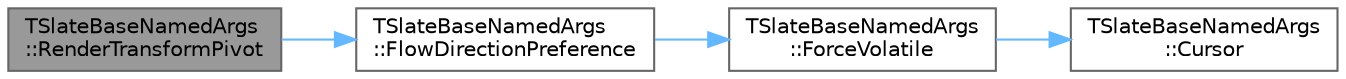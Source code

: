 digraph "TSlateBaseNamedArgs::RenderTransformPivot"
{
 // INTERACTIVE_SVG=YES
 // LATEX_PDF_SIZE
  bgcolor="transparent";
  edge [fontname=Helvetica,fontsize=10,labelfontname=Helvetica,labelfontsize=10];
  node [fontname=Helvetica,fontsize=10,shape=box,height=0.2,width=0.4];
  rankdir="LR";
  Node1 [id="Node000001",label="TSlateBaseNamedArgs\l::RenderTransformPivot",height=0.2,width=0.4,color="gray40", fillcolor="grey60", style="filled", fontcolor="black",tooltip=" "];
  Node1 -> Node2 [id="edge1_Node000001_Node000002",color="steelblue1",style="solid",tooltip=" "];
  Node2 [id="Node000002",label="TSlateBaseNamedArgs\l::FlowDirectionPreference",height=0.2,width=0.4,color="grey40", fillcolor="white", style="filled",URL="$d1/d69/structTSlateBaseNamedArgs.html#aa339051bdb5caea4dc19fca6075047e9",tooltip=" "];
  Node2 -> Node3 [id="edge2_Node000002_Node000003",color="steelblue1",style="solid",tooltip=" "];
  Node3 [id="Node000003",label="TSlateBaseNamedArgs\l::ForceVolatile",height=0.2,width=0.4,color="grey40", fillcolor="white", style="filled",URL="$d1/d69/structTSlateBaseNamedArgs.html#a3d6952777da10b57974814b4c29954ca",tooltip=" "];
  Node3 -> Node4 [id="edge3_Node000003_Node000004",color="steelblue1",style="solid",tooltip=" "];
  Node4 [id="Node000004",label="TSlateBaseNamedArgs\l::Cursor",height=0.2,width=0.4,color="grey40", fillcolor="white", style="filled",URL="$d1/d69/structTSlateBaseNamedArgs.html#af31496f4a5202da3201969c9ee9797a0",tooltip=" "];
}
